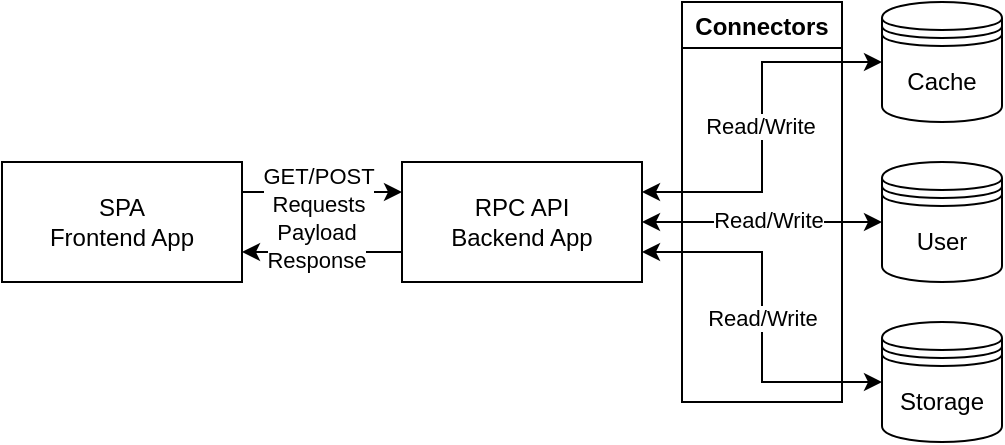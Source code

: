 <mxfile version="14.6.13" type="device"><diagram id="34WSbWSloAM3E_YALSXz" name="Page-1"><mxGraphModel dx="946" dy="680" grid="1" gridSize="10" guides="1" tooltips="1" connect="1" arrows="1" fold="1" page="1" pageScale="1" pageWidth="827" pageHeight="1169" math="0" shadow="0"><root><mxCell id="0"/><mxCell id="1" parent="0"/><mxCell id="wXTXJwxUwdN1pwXGTkhA-6" style="edgeStyle=orthogonalEdgeStyle;rounded=0;orthogonalLoop=1;jettySize=auto;html=1;exitX=1;exitY=0.25;exitDx=0;exitDy=0;entryX=0;entryY=0.25;entryDx=0;entryDy=0;" edge="1" parent="1" source="wXTXJwxUwdN1pwXGTkhA-1" target="wXTXJwxUwdN1pwXGTkhA-2"><mxGeometry relative="1" as="geometry"/></mxCell><mxCell id="wXTXJwxUwdN1pwXGTkhA-7" value="GET/POST &lt;br&gt;Requests" style="edgeLabel;html=1;align=center;verticalAlign=middle;resizable=0;points=[];" vertex="1" connectable="0" parent="wXTXJwxUwdN1pwXGTkhA-6"><mxGeometry x="-0.05" y="1" relative="1" as="geometry"><mxPoint as="offset"/></mxGeometry></mxCell><UserObject label="SPA &lt;br&gt;Frontend App" treeRoot="1" id="wXTXJwxUwdN1pwXGTkhA-1"><mxCell style="whiteSpace=wrap;html=1;align=center;treeFolding=1;treeMoving=1;newEdgeStyle={&quot;edgeStyle&quot;:&quot;elbowEdgeStyle&quot;,&quot;startArrow&quot;:&quot;none&quot;,&quot;endArrow&quot;:&quot;none&quot;};" vertex="1" parent="1"><mxGeometry x="80" y="120" width="120" height="60" as="geometry"/></mxCell></UserObject><mxCell id="wXTXJwxUwdN1pwXGTkhA-8" style="edgeStyle=orthogonalEdgeStyle;rounded=0;orthogonalLoop=1;jettySize=auto;html=1;exitX=0;exitY=0.75;exitDx=0;exitDy=0;entryX=1;entryY=0.75;entryDx=0;entryDy=0;" edge="1" parent="1" source="wXTXJwxUwdN1pwXGTkhA-2" target="wXTXJwxUwdN1pwXGTkhA-1"><mxGeometry relative="1" as="geometry"/></mxCell><mxCell id="wXTXJwxUwdN1pwXGTkhA-9" value="Payload&lt;br&gt;Response" style="edgeLabel;html=1;align=center;verticalAlign=middle;resizable=0;points=[];" vertex="1" connectable="0" parent="wXTXJwxUwdN1pwXGTkhA-8"><mxGeometry x="0.075" y="-3" relative="1" as="geometry"><mxPoint as="offset"/></mxGeometry></mxCell><mxCell id="wXTXJwxUwdN1pwXGTkhA-10" style="edgeStyle=orthogonalEdgeStyle;rounded=0;orthogonalLoop=1;jettySize=auto;html=1;exitX=1;exitY=0.25;exitDx=0;exitDy=0;entryX=0;entryY=0.5;entryDx=0;entryDy=0;startArrow=classic;startFill=1;" edge="1" parent="1" source="wXTXJwxUwdN1pwXGTkhA-2" target="wXTXJwxUwdN1pwXGTkhA-3"><mxGeometry relative="1" as="geometry"><Array as="points"><mxPoint x="460" y="135"/><mxPoint x="460" y="70"/></Array></mxGeometry></mxCell><mxCell id="wXTXJwxUwdN1pwXGTkhA-12" value="Read/Write" style="edgeLabel;html=1;align=center;verticalAlign=middle;resizable=0;points=[];" vertex="1" connectable="0" parent="wXTXJwxUwdN1pwXGTkhA-10"><mxGeometry x="0.005" y="1" relative="1" as="geometry"><mxPoint as="offset"/></mxGeometry></mxCell><mxCell id="wXTXJwxUwdN1pwXGTkhA-13" style="edgeStyle=orthogonalEdgeStyle;rounded=0;orthogonalLoop=1;jettySize=auto;html=1;exitX=1;exitY=0.5;exitDx=0;exitDy=0;entryX=0;entryY=0.5;entryDx=0;entryDy=0;startArrow=classic;startFill=1;" edge="1" parent="1" source="wXTXJwxUwdN1pwXGTkhA-2" target="wXTXJwxUwdN1pwXGTkhA-4"><mxGeometry relative="1" as="geometry"/></mxCell><mxCell id="wXTXJwxUwdN1pwXGTkhA-14" value="Read/Write" style="edgeLabel;html=1;align=center;verticalAlign=middle;resizable=0;points=[];" vertex="1" connectable="0" parent="wXTXJwxUwdN1pwXGTkhA-13"><mxGeometry x="0.05" y="1" relative="1" as="geometry"><mxPoint as="offset"/></mxGeometry></mxCell><mxCell id="wXTXJwxUwdN1pwXGTkhA-15" value="Read/Write" style="edgeStyle=orthogonalEdgeStyle;rounded=0;orthogonalLoop=1;jettySize=auto;html=1;exitX=1;exitY=0.75;exitDx=0;exitDy=0;entryX=0;entryY=0.5;entryDx=0;entryDy=0;startArrow=classic;startFill=1;" edge="1" parent="1" source="wXTXJwxUwdN1pwXGTkhA-2" target="wXTXJwxUwdN1pwXGTkhA-5"><mxGeometry relative="1" as="geometry"/></mxCell><UserObject label="RPC API &lt;br&gt;Backend App" treeRoot="1" id="wXTXJwxUwdN1pwXGTkhA-2"><mxCell style="whiteSpace=wrap;html=1;align=center;treeFolding=1;treeMoving=1;newEdgeStyle={&quot;edgeStyle&quot;:&quot;elbowEdgeStyle&quot;,&quot;startArrow&quot;:&quot;none&quot;,&quot;endArrow&quot;:&quot;none&quot;};" vertex="1" parent="1"><mxGeometry x="280" y="120" width="120" height="60" as="geometry"/></mxCell></UserObject><mxCell id="wXTXJwxUwdN1pwXGTkhA-3" value="Cache" style="shape=datastore;whiteSpace=wrap;html=1;" vertex="1" parent="1"><mxGeometry x="520" y="40" width="60" height="60" as="geometry"/></mxCell><mxCell id="wXTXJwxUwdN1pwXGTkhA-4" value="User" style="shape=datastore;whiteSpace=wrap;html=1;" vertex="1" parent="1"><mxGeometry x="520" y="120" width="60" height="60" as="geometry"/></mxCell><mxCell id="wXTXJwxUwdN1pwXGTkhA-5" value="Storage" style="shape=datastore;whiteSpace=wrap;html=1;" vertex="1" parent="1"><mxGeometry x="520" y="200" width="60" height="60" as="geometry"/></mxCell><mxCell id="wXTXJwxUwdN1pwXGTkhA-16" value="Connectors" style="swimlane;" vertex="1" parent="1"><mxGeometry x="420" y="40" width="80" height="200" as="geometry"/></mxCell></root></mxGraphModel></diagram></mxfile>